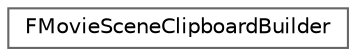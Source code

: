 digraph "Graphical Class Hierarchy"
{
 // INTERACTIVE_SVG=YES
 // LATEX_PDF_SIZE
  bgcolor="transparent";
  edge [fontname=Helvetica,fontsize=10,labelfontname=Helvetica,labelfontsize=10];
  node [fontname=Helvetica,fontsize=10,shape=box,height=0.2,width=0.4];
  rankdir="LR";
  Node0 [id="Node000000",label="FMovieSceneClipboardBuilder",height=0.2,width=0.4,color="grey40", fillcolor="white", style="filled",URL="$de/d61/classFMovieSceneClipboardBuilder.html",tooltip="Class responsible for building a clipboard for a movie scene."];
}
